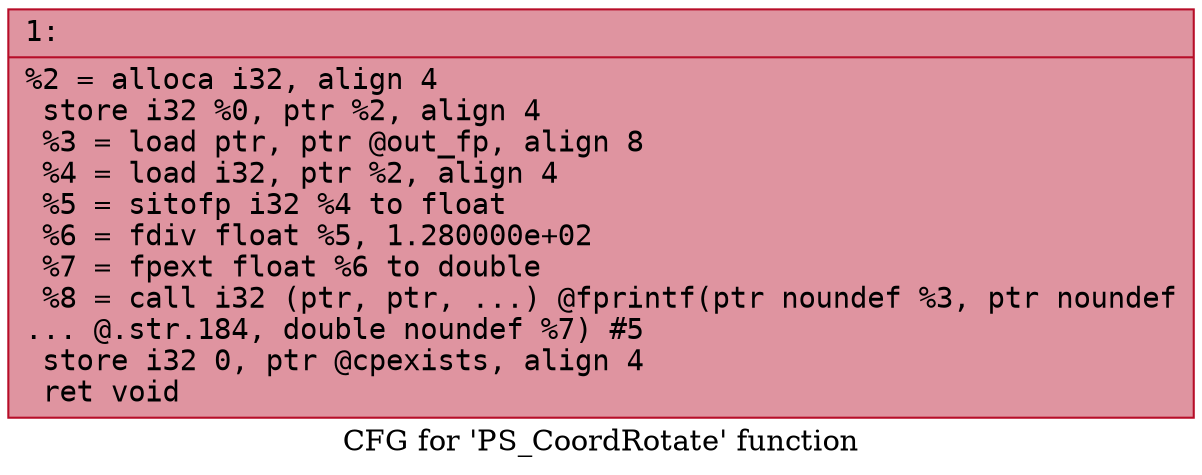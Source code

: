 digraph "CFG for 'PS_CoordRotate' function" {
	label="CFG for 'PS_CoordRotate' function";

	Node0x60000218a620 [shape=record,color="#b70d28ff", style=filled, fillcolor="#b70d2870" fontname="Courier",label="{1:\l|  %2 = alloca i32, align 4\l  store i32 %0, ptr %2, align 4\l  %3 = load ptr, ptr @out_fp, align 8\l  %4 = load i32, ptr %2, align 4\l  %5 = sitofp i32 %4 to float\l  %6 = fdiv float %5, 1.280000e+02\l  %7 = fpext float %6 to double\l  %8 = call i32 (ptr, ptr, ...) @fprintf(ptr noundef %3, ptr noundef\l... @.str.184, double noundef %7) #5\l  store i32 0, ptr @cpexists, align 4\l  ret void\l}"];
}

